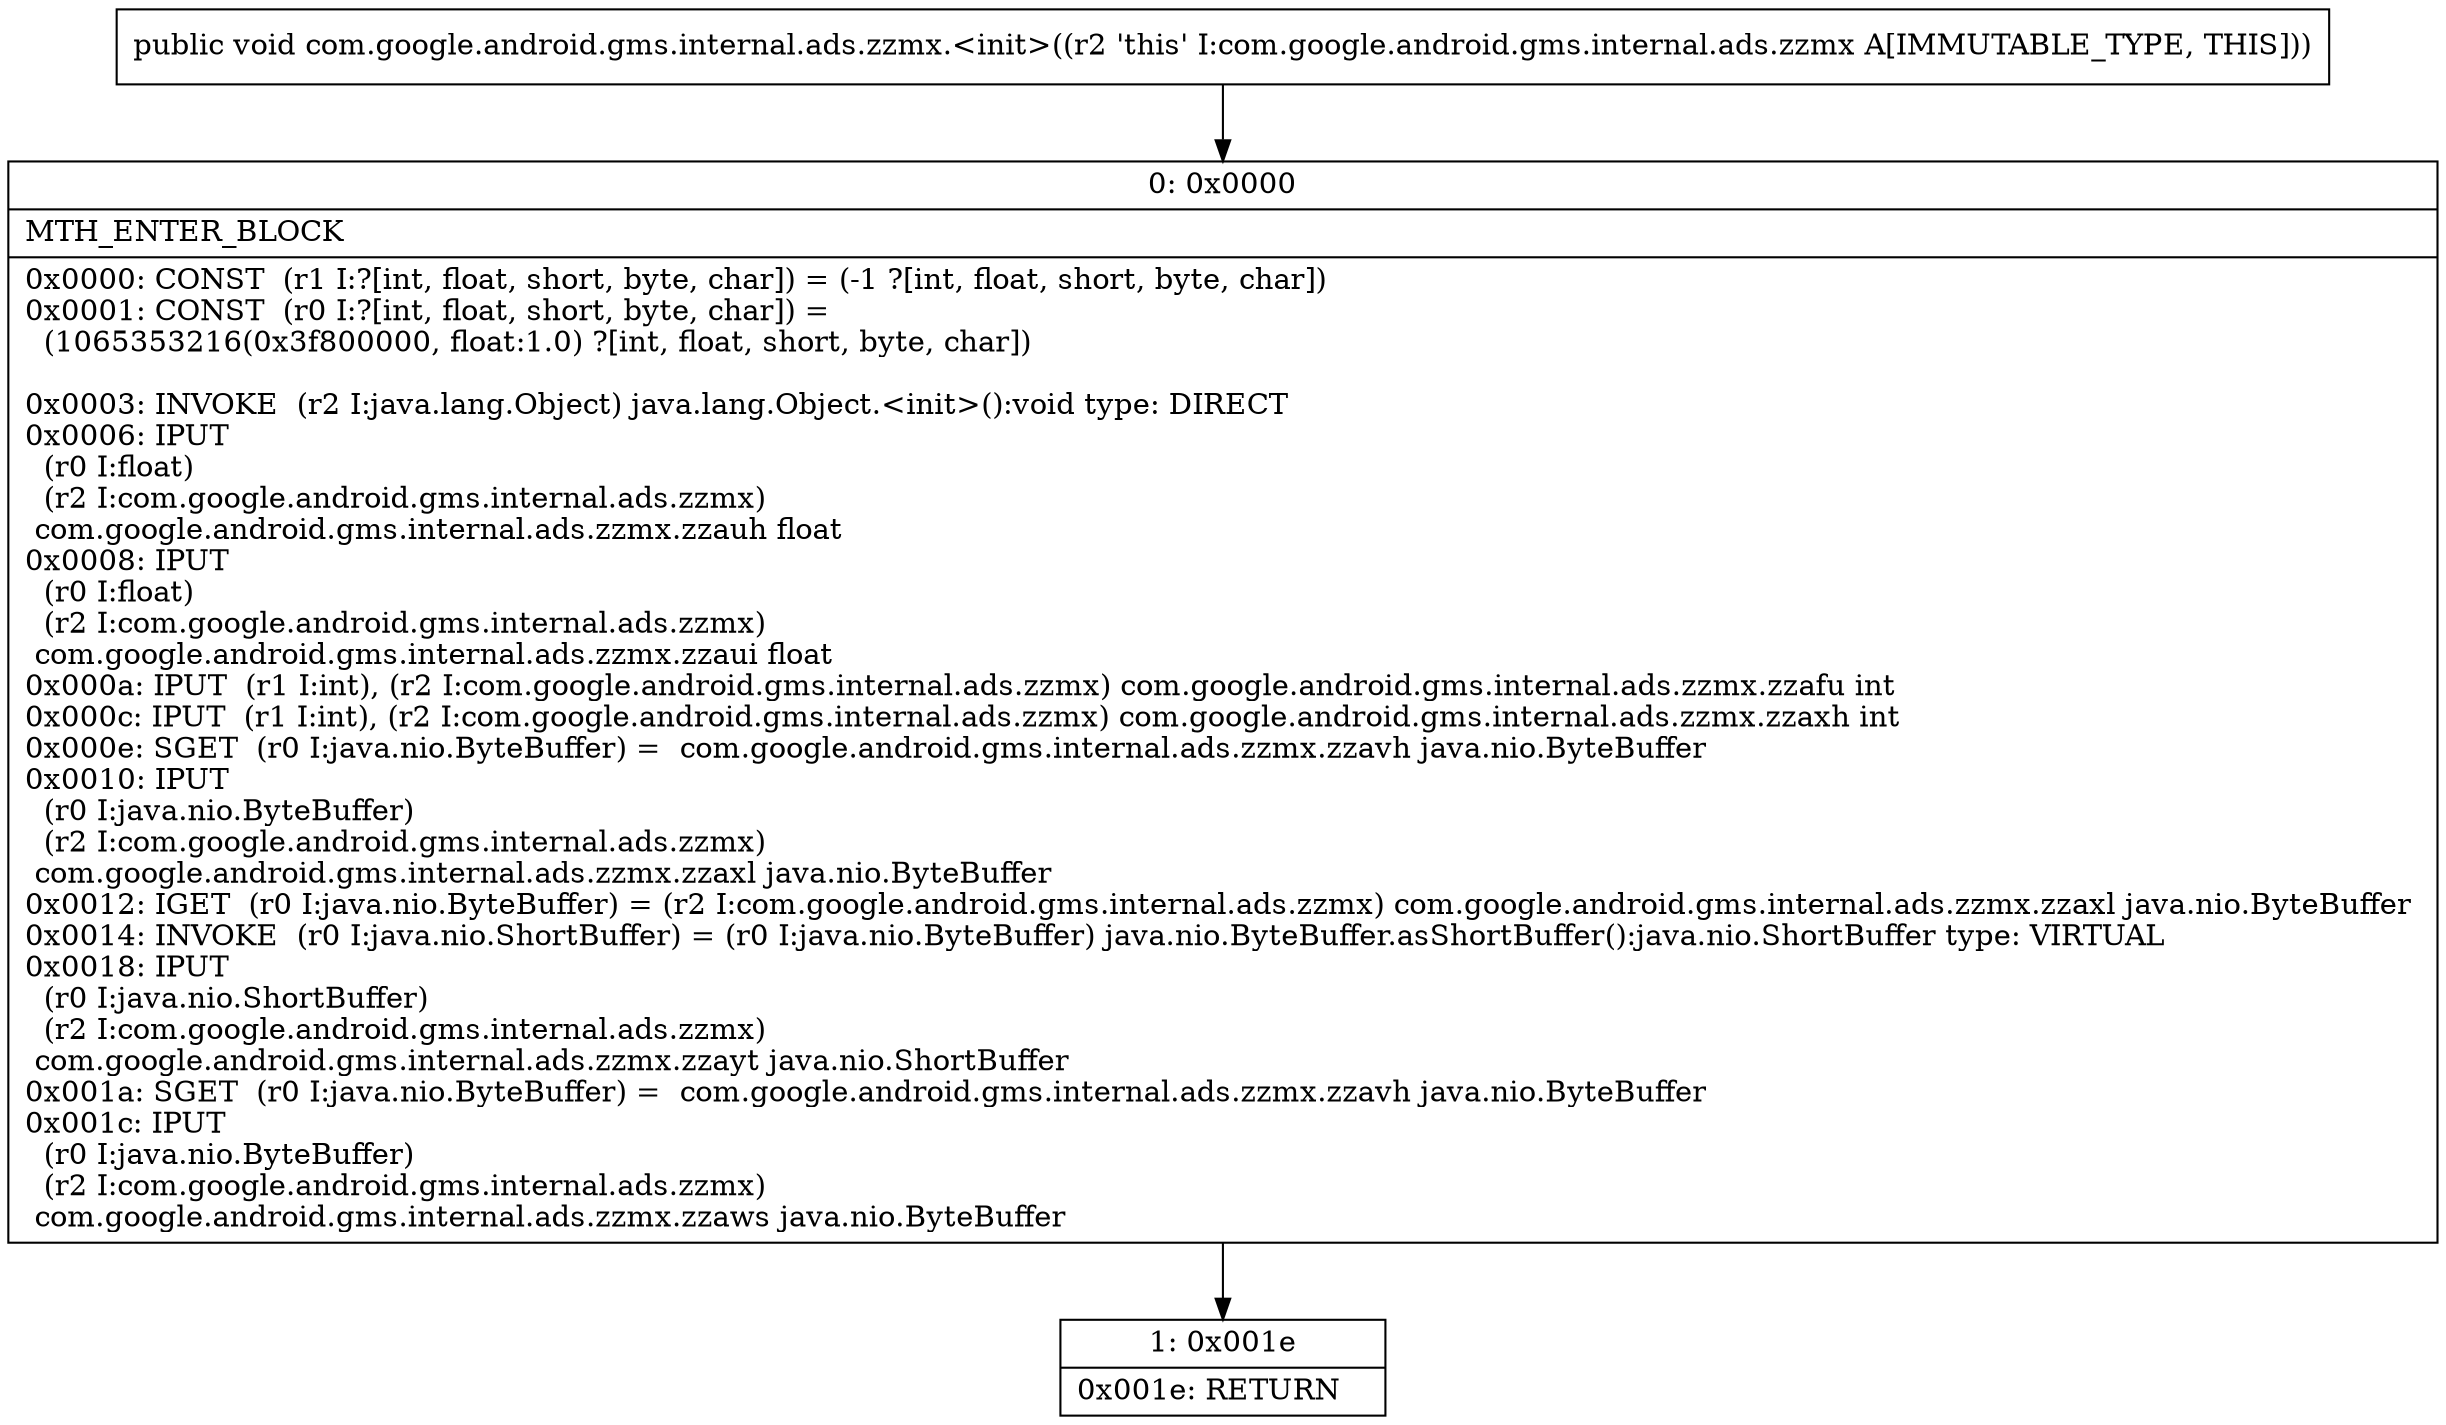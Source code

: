 digraph "CFG forcom.google.android.gms.internal.ads.zzmx.\<init\>()V" {
Node_0 [shape=record,label="{0\:\ 0x0000|MTH_ENTER_BLOCK\l|0x0000: CONST  (r1 I:?[int, float, short, byte, char]) = (\-1 ?[int, float, short, byte, char]) \l0x0001: CONST  (r0 I:?[int, float, short, byte, char]) = \l  (1065353216(0x3f800000, float:1.0) ?[int, float, short, byte, char])\l \l0x0003: INVOKE  (r2 I:java.lang.Object) java.lang.Object.\<init\>():void type: DIRECT \l0x0006: IPUT  \l  (r0 I:float)\l  (r2 I:com.google.android.gms.internal.ads.zzmx)\l com.google.android.gms.internal.ads.zzmx.zzauh float \l0x0008: IPUT  \l  (r0 I:float)\l  (r2 I:com.google.android.gms.internal.ads.zzmx)\l com.google.android.gms.internal.ads.zzmx.zzaui float \l0x000a: IPUT  (r1 I:int), (r2 I:com.google.android.gms.internal.ads.zzmx) com.google.android.gms.internal.ads.zzmx.zzafu int \l0x000c: IPUT  (r1 I:int), (r2 I:com.google.android.gms.internal.ads.zzmx) com.google.android.gms.internal.ads.zzmx.zzaxh int \l0x000e: SGET  (r0 I:java.nio.ByteBuffer) =  com.google.android.gms.internal.ads.zzmx.zzavh java.nio.ByteBuffer \l0x0010: IPUT  \l  (r0 I:java.nio.ByteBuffer)\l  (r2 I:com.google.android.gms.internal.ads.zzmx)\l com.google.android.gms.internal.ads.zzmx.zzaxl java.nio.ByteBuffer \l0x0012: IGET  (r0 I:java.nio.ByteBuffer) = (r2 I:com.google.android.gms.internal.ads.zzmx) com.google.android.gms.internal.ads.zzmx.zzaxl java.nio.ByteBuffer \l0x0014: INVOKE  (r0 I:java.nio.ShortBuffer) = (r0 I:java.nio.ByteBuffer) java.nio.ByteBuffer.asShortBuffer():java.nio.ShortBuffer type: VIRTUAL \l0x0018: IPUT  \l  (r0 I:java.nio.ShortBuffer)\l  (r2 I:com.google.android.gms.internal.ads.zzmx)\l com.google.android.gms.internal.ads.zzmx.zzayt java.nio.ShortBuffer \l0x001a: SGET  (r0 I:java.nio.ByteBuffer) =  com.google.android.gms.internal.ads.zzmx.zzavh java.nio.ByteBuffer \l0x001c: IPUT  \l  (r0 I:java.nio.ByteBuffer)\l  (r2 I:com.google.android.gms.internal.ads.zzmx)\l com.google.android.gms.internal.ads.zzmx.zzaws java.nio.ByteBuffer \l}"];
Node_1 [shape=record,label="{1\:\ 0x001e|0x001e: RETURN   \l}"];
MethodNode[shape=record,label="{public void com.google.android.gms.internal.ads.zzmx.\<init\>((r2 'this' I:com.google.android.gms.internal.ads.zzmx A[IMMUTABLE_TYPE, THIS])) }"];
MethodNode -> Node_0;
Node_0 -> Node_1;
}

